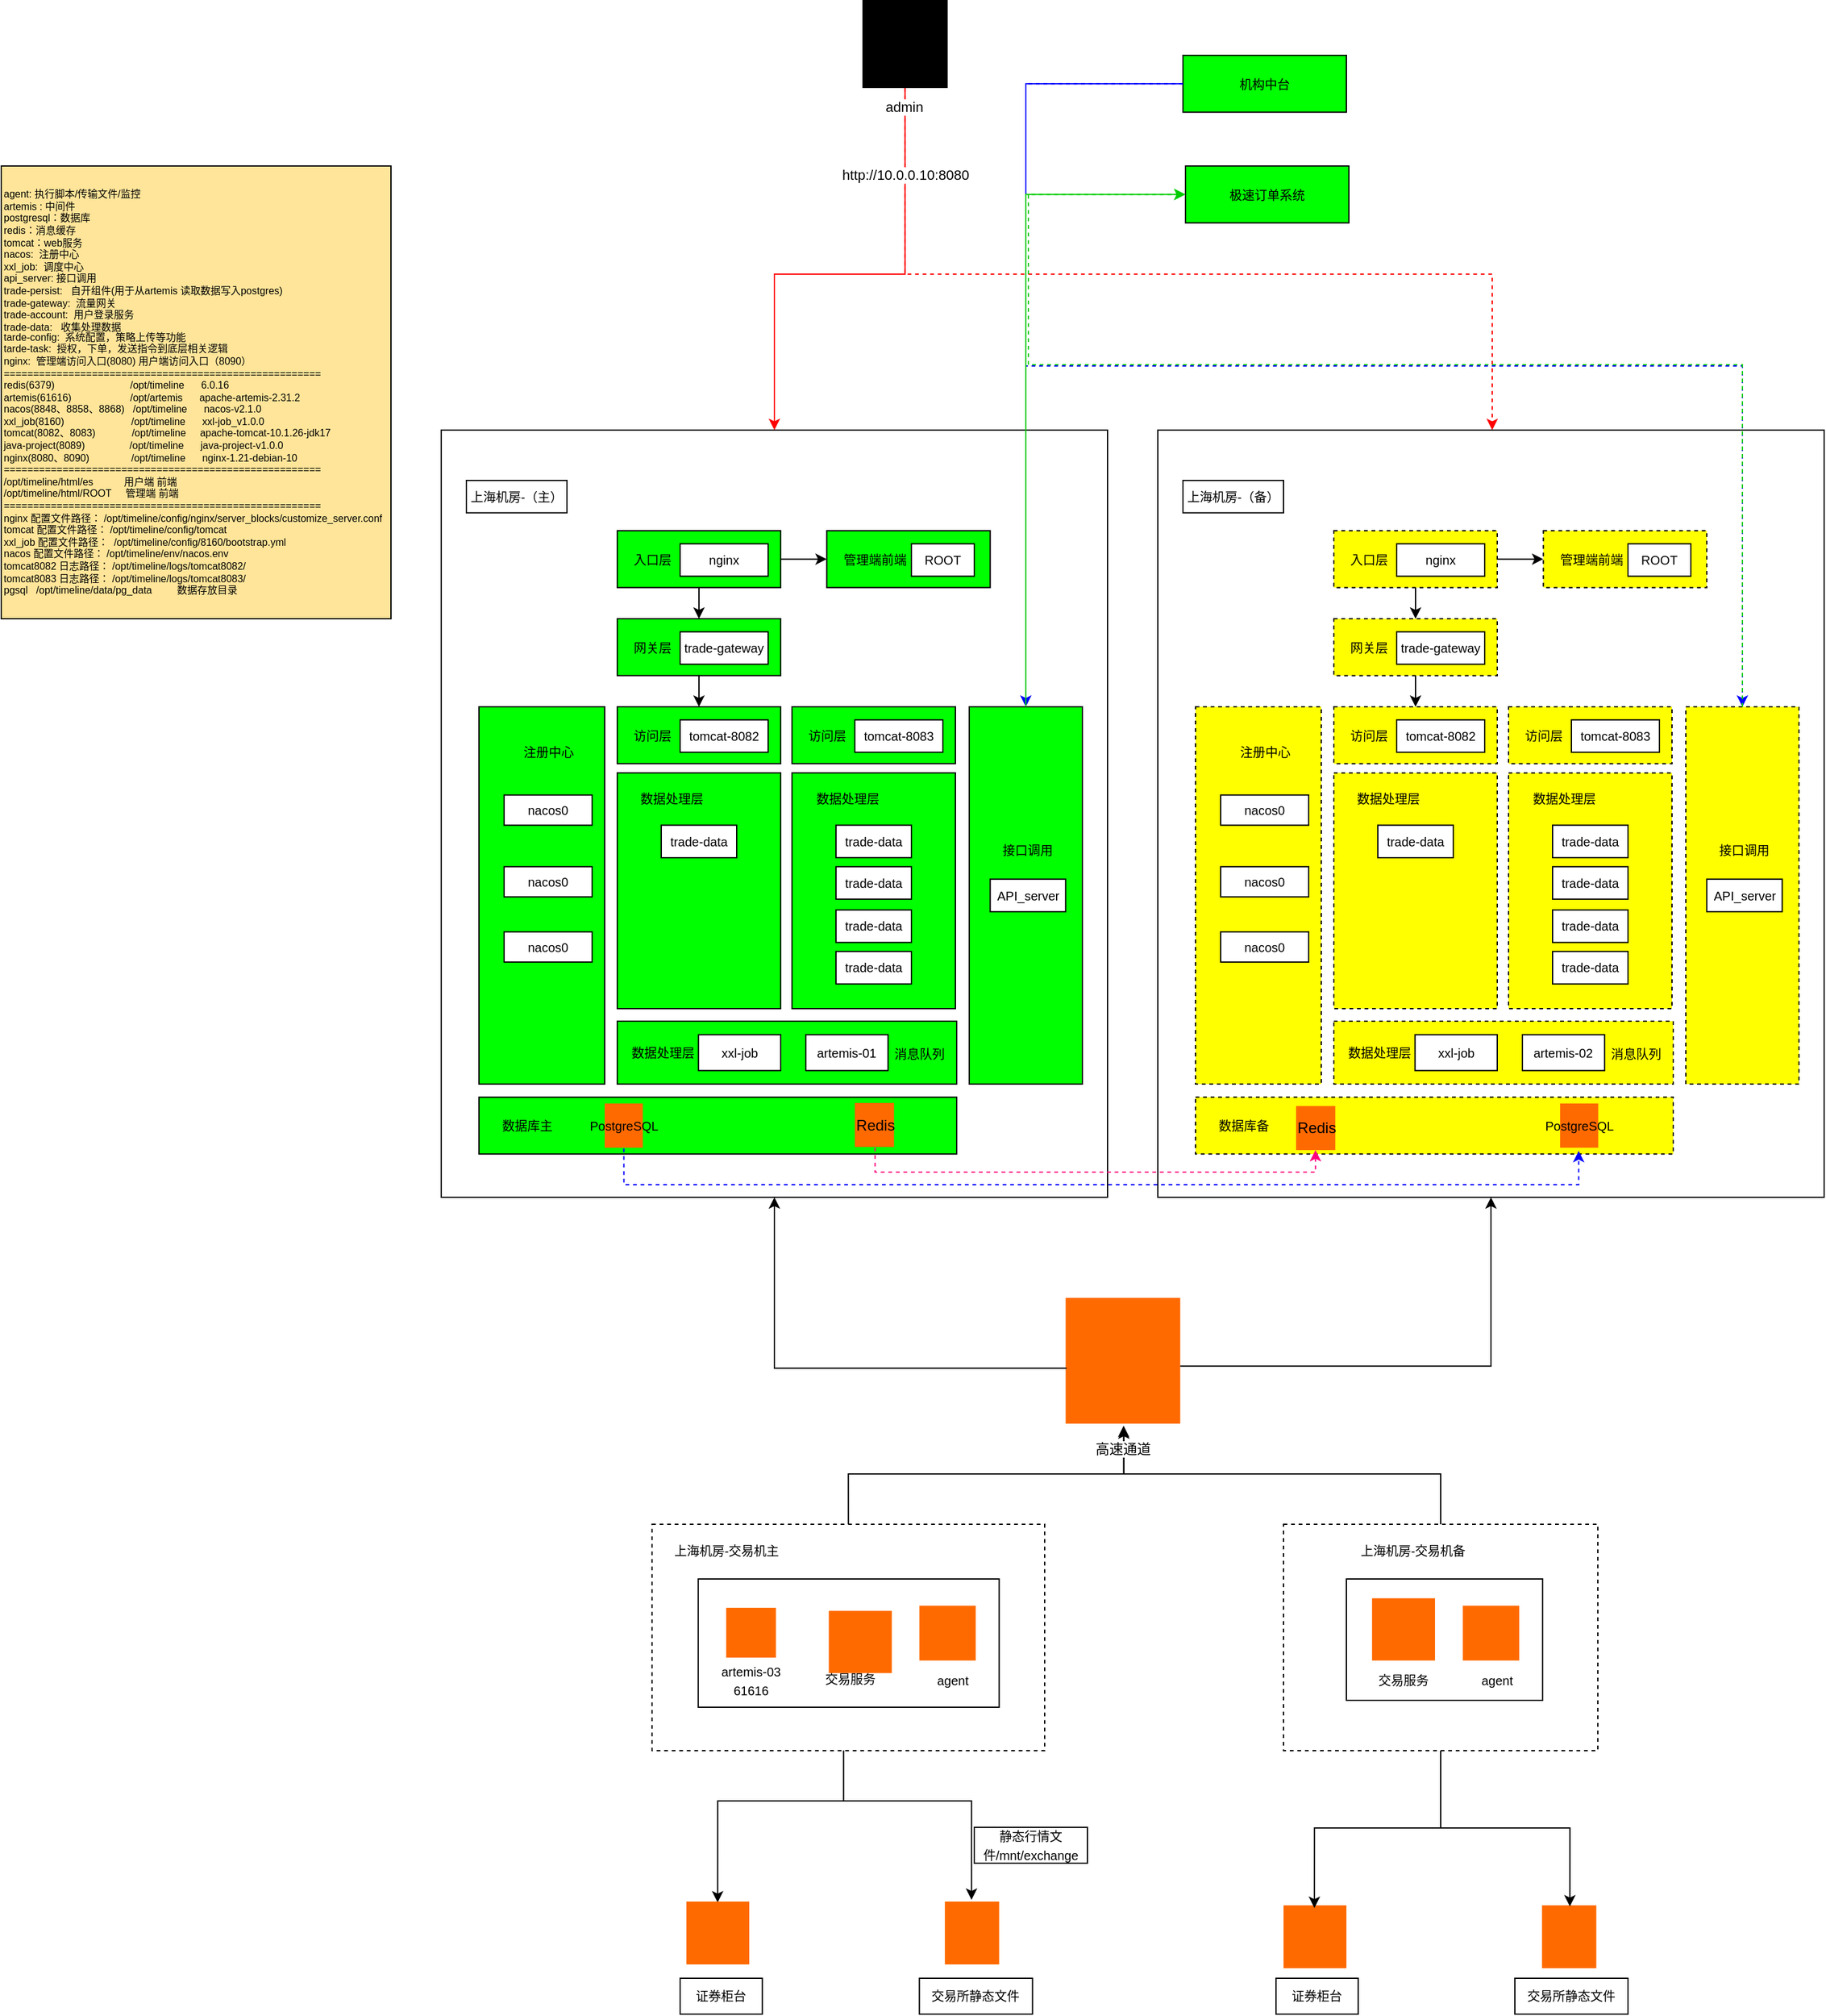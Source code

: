 <mxfile version="27.0.2">
  <diagram name="第 1 页" id="KihIIWVJSMbdUOO1M1Qx">
    <mxGraphModel dx="1048" dy="1808" grid="0" gridSize="10" guides="1" tooltips="1" connect="1" arrows="1" fold="1" page="1" pageScale="1" pageWidth="827" pageHeight="1169" math="0" shadow="0">
      <root>
        <mxCell id="0" />
        <mxCell id="1" parent="0" />
        <mxCell id="g8YqqYHhqT1fTJi5KSwG-12" value="" style="rounded=0;whiteSpace=wrap;html=1;" parent="1" vertex="1">
          <mxGeometry x="459" y="-319" width="530" height="610" as="geometry" />
        </mxCell>
        <mxCell id="f1X-rvi33LOtooYSlSEJ-4" value="" style="rounded=0;whiteSpace=wrap;html=1;fillColor=#00FF00;" parent="1" vertex="1">
          <mxGeometry x="489" y="-99" width="100" height="300" as="geometry" />
        </mxCell>
        <mxCell id="f1X-rvi33LOtooYSlSEJ-8" value="&lt;font style=&quot;font-size: 10px;&quot;&gt;注册中心&lt;/font&gt;" style="rounded=0;whiteSpace=wrap;html=1;strokeColor=#00FF00;fillColor=#00FF00;" parent="1" vertex="1">
          <mxGeometry x="510.667" y="-76.39" width="66.667" height="26.161" as="geometry" />
        </mxCell>
        <mxCell id="f1X-rvi33LOtooYSlSEJ-3" value="&lt;font style=&quot;font-size: 10px;&quot;&gt;nacos0&lt;/font&gt;" style="rounded=0;whiteSpace=wrap;html=1;" parent="1" vertex="1">
          <mxGeometry x="509" y="-28.817" width="70" height="23.981" as="geometry" />
        </mxCell>
        <mxCell id="f1X-rvi33LOtooYSlSEJ-6" value="&lt;font style=&quot;font-size: 10px;&quot;&gt;nacos0&lt;/font&gt;" style="rounded=0;whiteSpace=wrap;html=1;" parent="1" vertex="1">
          <mxGeometry x="509" y="28.175" width="70" height="23.981" as="geometry" />
        </mxCell>
        <mxCell id="f1X-rvi33LOtooYSlSEJ-7" value="&lt;font style=&quot;font-size: 10px;&quot;&gt;nacos0&lt;/font&gt;" style="rounded=0;whiteSpace=wrap;html=1;" parent="1" vertex="1">
          <mxGeometry x="509" y="79.987" width="70" height="23.981" as="geometry" />
        </mxCell>
        <mxCell id="f1X-rvi33LOtooYSlSEJ-17" value="" style="group" parent="1" vertex="1" connectable="0">
          <mxGeometry x="599" y="-99" width="130" height="45.217" as="geometry" />
        </mxCell>
        <mxCell id="f1X-rvi33LOtooYSlSEJ-15" value="&lt;font style=&quot;font-size: 10px;&quot;&gt;&amp;nbsp; &amp;nbsp; 访问层&lt;/font&gt;" style="rounded=0;whiteSpace=wrap;html=1;align=left;fillColor=#00FF00;" parent="f1X-rvi33LOtooYSlSEJ-17" vertex="1">
          <mxGeometry width="130" height="45.217" as="geometry" />
        </mxCell>
        <mxCell id="f1X-rvi33LOtooYSlSEJ-16" value="&lt;font style=&quot;font-size: 10px;&quot;&gt;tomcat-8082&lt;/font&gt;" style="rounded=0;whiteSpace=wrap;html=1;" parent="f1X-rvi33LOtooYSlSEJ-17" vertex="1">
          <mxGeometry x="50" y="10.4" width="70" height="25.77" as="geometry" />
        </mxCell>
        <mxCell id="f1X-rvi33LOtooYSlSEJ-18" value="" style="group" parent="1" vertex="1" connectable="0">
          <mxGeometry x="738" y="-99" width="130" height="45.217" as="geometry" />
        </mxCell>
        <mxCell id="f1X-rvi33LOtooYSlSEJ-19" value="&lt;font style=&quot;font-size: 10px;&quot;&gt;&amp;nbsp; &amp;nbsp; 访问层&lt;/font&gt;" style="rounded=0;whiteSpace=wrap;html=1;align=left;fillColor=#00FF00;" parent="f1X-rvi33LOtooYSlSEJ-18" vertex="1">
          <mxGeometry width="130" height="45.217" as="geometry" />
        </mxCell>
        <mxCell id="f1X-rvi33LOtooYSlSEJ-20" value="&lt;font style=&quot;font-size: 10px;&quot;&gt;tomcat-8083&lt;/font&gt;" style="rounded=0;whiteSpace=wrap;html=1;" parent="f1X-rvi33LOtooYSlSEJ-18" vertex="1">
          <mxGeometry x="50" y="10.4" width="70" height="25.77" as="geometry" />
        </mxCell>
        <mxCell id="f1X-rvi33LOtooYSlSEJ-21" value="" style="rounded=0;whiteSpace=wrap;html=1;fillColor=#00FF00;" parent="1" vertex="1">
          <mxGeometry x="599" y="-46.43" width="130" height="187.43" as="geometry" />
        </mxCell>
        <mxCell id="f1X-rvi33LOtooYSlSEJ-23" value="&lt;font style=&quot;font-size: 10px;&quot;&gt;数据处理层&lt;/font&gt;" style="rounded=0;whiteSpace=wrap;html=1;strokeColor=#00FF00;fillColor=#00FF00;" parent="1" vertex="1">
          <mxGeometry x="608.997" y="-39.003" width="66.667" height="26.161" as="geometry" />
        </mxCell>
        <mxCell id="f1X-rvi33LOtooYSlSEJ-27" value="&lt;font style=&quot;font-size: 10px;&quot;&gt;trade-data&lt;/font&gt;" style="rounded=0;whiteSpace=wrap;html=1;" parent="1" vertex="1">
          <mxGeometry x="634" y="-4.84" width="60" height="25.84" as="geometry" />
        </mxCell>
        <mxCell id="f1X-rvi33LOtooYSlSEJ-29" value="" style="rounded=0;whiteSpace=wrap;html=1;fillColor=#00FF00;fontStyle=1" parent="1" vertex="1">
          <mxGeometry x="738" y="-46.43" width="130" height="187.43" as="geometry" />
        </mxCell>
        <mxCell id="f1X-rvi33LOtooYSlSEJ-30" value="&lt;font style=&quot;font-size: 10px;&quot;&gt;trade-data&lt;/font&gt;" style="rounded=0;whiteSpace=wrap;html=1;" parent="1" vertex="1">
          <mxGeometry x="773" y="-4.842" width="60" height="25.774" as="geometry" />
        </mxCell>
        <mxCell id="f1X-rvi33LOtooYSlSEJ-32" value="&lt;font style=&quot;font-size: 10px;&quot;&gt;数据处理层&lt;/font&gt;" style="rounded=0;whiteSpace=wrap;html=1;strokeColor=#00FF00;fillColor=#00FF00;" parent="1" vertex="1">
          <mxGeometry x="748.997" y="-39.003" width="66.667" height="26.161" as="geometry" />
        </mxCell>
        <mxCell id="f1X-rvi33LOtooYSlSEJ-33" value="&lt;font style=&quot;font-size: 10px;&quot;&gt;trade-data&lt;/font&gt;" style="rounded=0;whiteSpace=wrap;html=1;" parent="1" vertex="1">
          <mxGeometry x="773" y="28.178" width="60" height="25.774" as="geometry" />
        </mxCell>
        <mxCell id="f1X-rvi33LOtooYSlSEJ-39" value="&lt;font style=&quot;font-size: 10px;&quot;&gt;trade-data&lt;/font&gt;" style="rounded=0;whiteSpace=wrap;html=1;" parent="1" vertex="1">
          <mxGeometry x="773" y="62.578" width="60" height="25.774" as="geometry" />
        </mxCell>
        <mxCell id="f1X-rvi33LOtooYSlSEJ-40" value="&lt;font style=&quot;font-size: 10px;&quot;&gt;trade-data&lt;/font&gt;" style="rounded=0;whiteSpace=wrap;html=1;" parent="1" vertex="1">
          <mxGeometry x="773" y="95.598" width="60" height="25.774" as="geometry" />
        </mxCell>
        <mxCell id="f1X-rvi33LOtooYSlSEJ-25" value="&lt;font style=&quot;font-size: 10px;&quot;&gt;&amp;nbsp; &amp;nbsp; 访问层&lt;/font&gt;" style="rounded=0;whiteSpace=wrap;html=1;align=left;fillColor=#00FF00;" parent="1" vertex="1">
          <mxGeometry x="599" y="151" width="270" height="50" as="geometry" />
        </mxCell>
        <mxCell id="f1X-rvi33LOtooYSlSEJ-41" value="&lt;font&gt;数据处理层&lt;/font&gt;" style="rounded=0;whiteSpace=wrap;html=1;strokeColor=#00FF00;fillColor=#00FF00;fontSize=10;" parent="1" vertex="1">
          <mxGeometry x="606.96" y="162.92" width="56.66" height="26.16" as="geometry" />
        </mxCell>
        <mxCell id="f1X-rvi33LOtooYSlSEJ-42" value="消息队列" style="rounded=0;whiteSpace=wrap;html=1;strokeColor=#00FF00;fillColor=#00FF00;fontSize=10;" parent="1" vertex="1">
          <mxGeometry x="811.34" y="164.09" width="56.66" height="26.16" as="geometry" />
        </mxCell>
        <mxCell id="f1X-rvi33LOtooYSlSEJ-26" value="&lt;font style=&quot;font-size: 10px;&quot;&gt;artemis-01&lt;/font&gt;" style="rounded=0;whiteSpace=wrap;html=1;" parent="1" vertex="1">
          <mxGeometry x="749" y="161.75" width="65.38" height="28.5" as="geometry" />
        </mxCell>
        <mxCell id="f1X-rvi33LOtooYSlSEJ-43" value="&lt;font style=&quot;font-size: 10px;&quot;&gt;xxl-job&lt;/font&gt;" style="rounded=0;whiteSpace=wrap;html=1;" parent="1" vertex="1">
          <mxGeometry x="663.62" y="161.75" width="65.38" height="28.5" as="geometry" />
        </mxCell>
        <mxCell id="f1X-rvi33LOtooYSlSEJ-47" value="" style="group" parent="1" vertex="1" connectable="0">
          <mxGeometry x="489" y="201" width="380" height="69.9" as="geometry" />
        </mxCell>
        <mxCell id="f1X-rvi33LOtooYSlSEJ-48" value="" style="rounded=0;whiteSpace=wrap;html=1;align=left;fillColor=#00FF00;" parent="f1X-rvi33LOtooYSlSEJ-47" vertex="1">
          <mxGeometry y="10.4" width="380" height="45.22" as="geometry" />
        </mxCell>
        <mxCell id="f1X-rvi33LOtooYSlSEJ-54" value="&lt;font style=&quot;font-size: 10px;&quot;&gt;PostgreSQL&lt;/font&gt;" style="points=[];aspect=fixed;html=1;align=center;shadow=0;dashed=0;fillColor=#FF6A00;strokeColor=none;shape=mxgraph.alibaba_cloud.acr_cloud_container_registry;" parent="f1X-rvi33LOtooYSlSEJ-47" vertex="1">
          <mxGeometry x="100" y="15.41" width="30.32" height="35.19" as="geometry" />
        </mxCell>
        <mxCell id="f1X-rvi33LOtooYSlSEJ-56" value="Redis" style="points=[];aspect=fixed;html=1;align=center;shadow=0;dashed=0;fillColor=#FF6A00;strokeColor=none;shape=mxgraph.alibaba_cloud.adb_analyticdb_for_mysql;" parent="f1X-rvi33LOtooYSlSEJ-47" vertex="1">
          <mxGeometry x="299" y="15" width="31.17" height="35" as="geometry" />
        </mxCell>
        <mxCell id="f1X-rvi33LOtooYSlSEJ-57" value="数据库主" style="rounded=0;whiteSpace=wrap;html=1;strokeColor=#00FF00;fillColor=#00FF00;fontSize=10;" parent="f1X-rvi33LOtooYSlSEJ-47" vertex="1">
          <mxGeometry x="10" y="19.92" width="56.66" height="26.16" as="geometry" />
        </mxCell>
        <mxCell id="f1X-rvi33LOtooYSlSEJ-50" value="" style="rounded=0;whiteSpace=wrap;html=1;fillColor=#00FF00;" parent="1" vertex="1">
          <mxGeometry x="879" y="-99" width="90" height="300" as="geometry" />
        </mxCell>
        <mxCell id="f1X-rvi33LOtooYSlSEJ-51" value="&lt;font style=&quot;font-size: 10px;&quot;&gt;接口调用&lt;/font&gt;" style="rounded=0;whiteSpace=wrap;html=1;strokeColor=#00FF00;fillColor=#00FF00;" parent="1" vertex="1">
          <mxGeometry x="892.337" y="2.017" width="66.667" height="26.161" as="geometry" />
        </mxCell>
        <mxCell id="f1X-rvi33LOtooYSlSEJ-52" value="&lt;font style=&quot;font-size: 10px;&quot;&gt;API_server&lt;/font&gt;" style="rounded=0;whiteSpace=wrap;html=1;" parent="1" vertex="1">
          <mxGeometry x="895.67" y="38.08" width="60" height="25.84" as="geometry" />
        </mxCell>
        <mxCell id="g8YqqYHhqT1fTJi5KSwG-1" value="&lt;font style=&quot;font-size: 10px;&quot;&gt;&amp;nbsp; &amp;nbsp; 网关层&lt;/font&gt;" style="rounded=0;whiteSpace=wrap;html=1;align=left;fillColor=#00FF00;" parent="1" vertex="1">
          <mxGeometry x="599" y="-169" width="130" height="45.217" as="geometry" />
        </mxCell>
        <mxCell id="g8YqqYHhqT1fTJi5KSwG-2" value="&lt;font style=&quot;font-size: 10px;&quot;&gt;trade-gateway&lt;/font&gt;" style="rounded=0;whiteSpace=wrap;html=1;" parent="1" vertex="1">
          <mxGeometry x="649" y="-158.6" width="70" height="25.77" as="geometry" />
        </mxCell>
        <mxCell id="g8YqqYHhqT1fTJi5KSwG-3" value="&lt;font style=&quot;font-size: 10px;&quot;&gt;&amp;nbsp; &amp;nbsp; 入口层&lt;/font&gt;" style="rounded=0;whiteSpace=wrap;html=1;align=left;fillColor=#00FF00;" parent="1" vertex="1">
          <mxGeometry x="599" y="-239" width="130" height="45.217" as="geometry" />
        </mxCell>
        <mxCell id="g8YqqYHhqT1fTJi5KSwG-4" value="&lt;font style=&quot;font-size: 10px;&quot;&gt;nginx&lt;/font&gt;" style="rounded=0;whiteSpace=wrap;html=1;" parent="1" vertex="1">
          <mxGeometry x="649" y="-228.6" width="70" height="25.77" as="geometry" />
        </mxCell>
        <mxCell id="g8YqqYHhqT1fTJi5KSwG-5" value="&lt;font style=&quot;font-size: 10px;&quot;&gt;&amp;nbsp; &amp;nbsp; 管理端前端&lt;/font&gt;" style="rounded=0;whiteSpace=wrap;html=1;align=left;fillColor=#00FF00;" parent="1" vertex="1">
          <mxGeometry x="765.67" y="-239" width="130" height="45.217" as="geometry" />
        </mxCell>
        <mxCell id="g8YqqYHhqT1fTJi5KSwG-6" value="&lt;font style=&quot;font-size: 10px;&quot;&gt;ROOT&lt;/font&gt;" style="rounded=0;whiteSpace=wrap;html=1;" parent="1" vertex="1">
          <mxGeometry x="833" y="-228.6" width="50" height="25.77" as="geometry" />
        </mxCell>
        <mxCell id="g8YqqYHhqT1fTJi5KSwG-7" value="" style="endArrow=classic;html=1;rounded=0;exitX=0.5;exitY=1;exitDx=0;exitDy=0;entryX=0.5;entryY=0;entryDx=0;entryDy=0;" parent="1" source="g8YqqYHhqT1fTJi5KSwG-3" target="g8YqqYHhqT1fTJi5KSwG-1" edge="1">
          <mxGeometry width="50" height="50" relative="1" as="geometry">
            <mxPoint x="809" y="-159" as="sourcePoint" />
            <mxPoint x="809" y="-179" as="targetPoint" />
          </mxGeometry>
        </mxCell>
        <mxCell id="g8YqqYHhqT1fTJi5KSwG-8" value="" style="endArrow=classic;html=1;rounded=0;entryX=0.5;entryY=0;entryDx=0;entryDy=0;exitX=0.5;exitY=1;exitDx=0;exitDy=0;" parent="1" source="g8YqqYHhqT1fTJi5KSwG-1" target="f1X-rvi33LOtooYSlSEJ-15" edge="1">
          <mxGeometry width="50" height="50" relative="1" as="geometry">
            <mxPoint x="399" y="-139" as="sourcePoint" />
            <mxPoint x="449" y="-189" as="targetPoint" />
          </mxGeometry>
        </mxCell>
        <mxCell id="g8YqqYHhqT1fTJi5KSwG-9" value="" style="endArrow=classic;html=1;rounded=0;exitX=1;exitY=0.5;exitDx=0;exitDy=0;entryX=0;entryY=0.5;entryDx=0;entryDy=0;" parent="1" source="g8YqqYHhqT1fTJi5KSwG-3" target="g8YqqYHhqT1fTJi5KSwG-5" edge="1">
          <mxGeometry width="50" height="50" relative="1" as="geometry">
            <mxPoint x="519" y="-179" as="sourcePoint" />
            <mxPoint x="569" y="-229" as="targetPoint" />
          </mxGeometry>
        </mxCell>
        <mxCell id="g8YqqYHhqT1fTJi5KSwG-11" value="&lt;span style=&quot;font-size: 10px;&quot;&gt;上海机房-（主）&lt;/span&gt;" style="rounded=0;whiteSpace=wrap;html=1;" parent="1" vertex="1">
          <mxGeometry x="479" y="-279" width="80" height="25.77" as="geometry" />
        </mxCell>
        <mxCell id="g8YqqYHhqT1fTJi5KSwG-13" value="&lt;div&gt;agent: 执行脚本/传输文件/监控&lt;/div&gt;&lt;div&gt;artemis : 中间件&lt;/div&gt;&lt;div&gt;postgresql：数据库&lt;/div&gt;&lt;div&gt;redis：消息缓存&amp;nbsp;&lt;/div&gt;&lt;div&gt;tomcat：web服务&lt;/div&gt;&lt;div&gt;nacos:&amp;nbsp; 注册中心&lt;/div&gt;&lt;div&gt;xxl_job:&amp;nbsp; 调度中心&lt;/div&gt;&lt;div&gt;api_server: 接口调用&lt;/div&gt;&lt;div&gt;trade-persist:&amp;nbsp; &amp;nbsp;自开组件(用于从artemis 读取数据写入postgres)&lt;/div&gt;&lt;div&gt;trade-gateway:&amp;nbsp; 流量网关&lt;/div&gt;&lt;div&gt;trade-account:&amp;nbsp; 用户登录服务&lt;/div&gt;&lt;div&gt;trade-data:&amp;nbsp; &amp;nbsp;收集处理数据&lt;/div&gt;&lt;div style=&quot;line-height: 100%;&quot;&gt;tarde-config:&amp;nbsp; 系统配置，策略上传等功能&lt;/div&gt;&lt;div&gt;tarde-task:&amp;nbsp; 授权，下单，发送指令到底层相关逻辑&lt;/div&gt;&lt;div&gt;nginx:&amp;nbsp; 管理端访问入口(8080) 用户端访问入口（8090）&lt;/div&gt;&lt;div&gt;======================================================&lt;/div&gt;&lt;div&gt;redis(6379)&amp;nbsp; &amp;nbsp; &amp;nbsp; &amp;nbsp; &amp;nbsp; &amp;nbsp; &amp;nbsp; &amp;nbsp; &amp;nbsp; &amp;nbsp; &amp;nbsp; &amp;nbsp; &amp;nbsp; &amp;nbsp;/opt/timeline&amp;nbsp; &amp;nbsp; &amp;nbsp; 6.0.16&lt;/div&gt;&lt;div&gt;artemis(61616)&amp;nbsp; &amp;nbsp; &amp;nbsp; &amp;nbsp; &amp;nbsp; &amp;nbsp; &amp;nbsp; &amp;nbsp; &amp;nbsp; &amp;nbsp; &amp;nbsp;/opt/artemis&amp;nbsp; &amp;nbsp; &amp;nbsp; apache-artemis-2.31.2&lt;/div&gt;&lt;div&gt;nacos(8848、8858、8868)&amp;nbsp; &amp;nbsp;/opt/timeline&amp;nbsp; &amp;nbsp; &amp;nbsp; nacos-v2.1.0&lt;/div&gt;&lt;div&gt;xxl_job(8160)&amp;nbsp; &amp;nbsp; &amp;nbsp; &amp;nbsp; &amp;nbsp; &amp;nbsp; &amp;nbsp; &amp;nbsp; &amp;nbsp; &amp;nbsp; &amp;nbsp; &amp;nbsp; /opt/timeline&amp;nbsp; &amp;nbsp; &amp;nbsp; xxl-job_v1.0.0&lt;/div&gt;&lt;div&gt;tomcat(8082、8083)&amp;nbsp; &amp;nbsp; &amp;nbsp; &amp;nbsp; &amp;nbsp; &amp;nbsp; &amp;nbsp;/opt/timeline&amp;nbsp; &amp;nbsp; &amp;nbsp;apache-tomcat-10.1.26-jdk17&lt;/div&gt;&lt;div&gt;java-project(8089)&amp;nbsp; &amp;nbsp; &amp;nbsp; &amp;nbsp; &amp;nbsp; &amp;nbsp; &amp;nbsp; &amp;nbsp; /opt/timeline&amp;nbsp; &amp;nbsp; &amp;nbsp; java-project-v1.0.0&lt;/div&gt;&lt;div&gt;nginx(8080、8090)&amp;nbsp; &amp;nbsp; &amp;nbsp; &amp;nbsp; &amp;nbsp; &amp;nbsp; &amp;nbsp; &amp;nbsp;/opt/timeline&amp;nbsp; &amp;nbsp; &amp;nbsp; nginx-1.21-debian-10&amp;nbsp;&lt;/div&gt;&lt;div&gt;======================================================&lt;/div&gt;&lt;div&gt;/opt/timeline/html/es&amp;nbsp; &amp;nbsp; &amp;nbsp; &amp;nbsp; &amp;nbsp; &amp;nbsp;用户端 前端&lt;/div&gt;&lt;div&gt;/opt/timeline/html/ROOT&amp;nbsp; &amp;nbsp; &amp;nbsp;管理端 前端&lt;/div&gt;&lt;div&gt;======================================================&lt;/div&gt;&lt;div&gt;nginx 配置文件路径： /opt/timeline/config/nginx/server_blocks/customize_server.conf&lt;/div&gt;&lt;div&gt;tomcat 配置文件路径： /opt/timeline/config/tomcat&lt;/div&gt;&lt;div&gt;xxl_job 配置文件路径：&amp;nbsp; /opt/timeline/config/8160/bootstrap.yml&lt;/div&gt;&lt;div&gt;nacos 配置文件路径： /opt/timeline/env/nacos.env&amp;nbsp;&lt;/div&gt;&lt;div&gt;tomcat8082 日志路径： /opt/timeline/logs/tomcat8082/&lt;/div&gt;&lt;div&gt;tomcat8083 日志路径： /opt/timeline/logs/tomcat8083/&lt;/div&gt;&lt;div&gt;pgsql&amp;nbsp; &amp;nbsp;/opt/timeline/data/pg_data&amp;nbsp; &amp;nbsp; &amp;nbsp; &amp;nbsp; &amp;nbsp;数据存放目录&lt;/div&gt;" style="rounded=0;whiteSpace=wrap;html=1;align=left;fontSize=8;fillColor=#FFE599;" parent="1" vertex="1">
          <mxGeometry x="109" y="-529" width="310" height="360" as="geometry" />
        </mxCell>
        <mxCell id="g8YqqYHhqT1fTJi5KSwG-14" value="" style="rounded=0;whiteSpace=wrap;html=1;" parent="1" vertex="1">
          <mxGeometry x="1029" y="-319" width="530" height="610" as="geometry" />
        </mxCell>
        <mxCell id="g8YqqYHhqT1fTJi5KSwG-15" value="" style="rounded=0;whiteSpace=wrap;html=1;fillColor=#FFFF00;dashed=1;" parent="1" vertex="1">
          <mxGeometry x="1059" y="-99" width="100" height="300" as="geometry" />
        </mxCell>
        <mxCell id="g8YqqYHhqT1fTJi5KSwG-16" value="&lt;font style=&quot;font-size: 10px;&quot;&gt;注册中心&lt;/font&gt;" style="rounded=0;whiteSpace=wrap;html=1;strokeColor=#FFFF00;fillColor=#FFFF00;" parent="1" vertex="1">
          <mxGeometry x="1080.667" y="-76.39" width="66.667" height="26.161" as="geometry" />
        </mxCell>
        <mxCell id="g8YqqYHhqT1fTJi5KSwG-17" value="&lt;font style=&quot;font-size: 10px;&quot;&gt;nacos0&lt;/font&gt;" style="rounded=0;whiteSpace=wrap;html=1;" parent="1" vertex="1">
          <mxGeometry x="1079" y="-28.817" width="70" height="23.981" as="geometry" />
        </mxCell>
        <mxCell id="g8YqqYHhqT1fTJi5KSwG-18" value="&lt;font style=&quot;font-size: 10px;&quot;&gt;nacos0&lt;/font&gt;" style="rounded=0;whiteSpace=wrap;html=1;" parent="1" vertex="1">
          <mxGeometry x="1079" y="28.175" width="70" height="23.981" as="geometry" />
        </mxCell>
        <mxCell id="g8YqqYHhqT1fTJi5KSwG-19" value="&lt;font style=&quot;font-size: 10px;&quot;&gt;nacos0&lt;/font&gt;" style="rounded=0;whiteSpace=wrap;html=1;" parent="1" vertex="1">
          <mxGeometry x="1079" y="79.987" width="70" height="23.981" as="geometry" />
        </mxCell>
        <mxCell id="g8YqqYHhqT1fTJi5KSwG-20" value="" style="group;fillColor=#FFFF00;" parent="1" vertex="1" connectable="0">
          <mxGeometry x="1169" y="-99" width="130" height="45.217" as="geometry" />
        </mxCell>
        <mxCell id="g8YqqYHhqT1fTJi5KSwG-21" value="&lt;font style=&quot;font-size: 10px;&quot;&gt;&amp;nbsp; &amp;nbsp; 访问层&lt;/font&gt;" style="rounded=0;whiteSpace=wrap;html=1;align=left;fillColor=#FFFF00;dashed=1;" parent="g8YqqYHhqT1fTJi5KSwG-20" vertex="1">
          <mxGeometry width="130" height="45.217" as="geometry" />
        </mxCell>
        <mxCell id="g8YqqYHhqT1fTJi5KSwG-22" value="&lt;font style=&quot;font-size: 10px;&quot;&gt;tomcat-8082&lt;/font&gt;" style="rounded=0;whiteSpace=wrap;html=1;" parent="g8YqqYHhqT1fTJi5KSwG-20" vertex="1">
          <mxGeometry x="50" y="10.4" width="70" height="25.77" as="geometry" />
        </mxCell>
        <mxCell id="g8YqqYHhqT1fTJi5KSwG-26" value="" style="rounded=0;whiteSpace=wrap;html=1;fillColor=#FFFF00;dashed=1;" parent="1" vertex="1">
          <mxGeometry x="1169" y="-46.43" width="130" height="187.43" as="geometry" />
        </mxCell>
        <mxCell id="g8YqqYHhqT1fTJi5KSwG-27" value="&lt;font style=&quot;font-size: 10px;&quot;&gt;数据处理层&lt;/font&gt;" style="rounded=0;whiteSpace=wrap;html=1;strokeColor=#FFFF00;fillColor=#FFFF00;" parent="1" vertex="1">
          <mxGeometry x="1178.997" y="-39.003" width="66.667" height="26.161" as="geometry" />
        </mxCell>
        <mxCell id="g8YqqYHhqT1fTJi5KSwG-28" value="&lt;font style=&quot;font-size: 10px;&quot;&gt;trade-data&lt;/font&gt;" style="rounded=0;whiteSpace=wrap;html=1;" parent="1" vertex="1">
          <mxGeometry x="1204" y="-4.84" width="60" height="25.84" as="geometry" />
        </mxCell>
        <mxCell id="g8YqqYHhqT1fTJi5KSwG-29" value="" style="rounded=0;whiteSpace=wrap;html=1;fillColor=#FFFF00;fontStyle=1;dashed=1;" parent="1" vertex="1">
          <mxGeometry x="1308" y="-46.43" width="130" height="187.43" as="geometry" />
        </mxCell>
        <mxCell id="g8YqqYHhqT1fTJi5KSwG-30" value="&lt;font style=&quot;font-size: 10px;&quot;&gt;trade-data&lt;/font&gt;" style="rounded=0;whiteSpace=wrap;html=1;" parent="1" vertex="1">
          <mxGeometry x="1343" y="-4.842" width="60" height="25.774" as="geometry" />
        </mxCell>
        <mxCell id="g8YqqYHhqT1fTJi5KSwG-31" value="&lt;font style=&quot;font-size: 10px;&quot;&gt;数据处理层&lt;/font&gt;" style="rounded=0;whiteSpace=wrap;html=1;strokeColor=#FFFF00;fillColor=#FFFF00;" parent="1" vertex="1">
          <mxGeometry x="1318.997" y="-39.003" width="66.667" height="26.161" as="geometry" />
        </mxCell>
        <mxCell id="g8YqqYHhqT1fTJi5KSwG-32" value="&lt;font style=&quot;font-size: 10px;&quot;&gt;trade-data&lt;/font&gt;" style="rounded=0;whiteSpace=wrap;html=1;" parent="1" vertex="1">
          <mxGeometry x="1343" y="28.178" width="60" height="25.774" as="geometry" />
        </mxCell>
        <mxCell id="g8YqqYHhqT1fTJi5KSwG-33" value="&lt;font style=&quot;font-size: 10px;&quot;&gt;trade-data&lt;/font&gt;" style="rounded=0;whiteSpace=wrap;html=1;" parent="1" vertex="1">
          <mxGeometry x="1343" y="62.578" width="60" height="25.774" as="geometry" />
        </mxCell>
        <mxCell id="g8YqqYHhqT1fTJi5KSwG-34" value="&lt;font style=&quot;font-size: 10px;&quot;&gt;trade-data&lt;/font&gt;" style="rounded=0;whiteSpace=wrap;html=1;" parent="1" vertex="1">
          <mxGeometry x="1343" y="95.598" width="60" height="25.774" as="geometry" />
        </mxCell>
        <mxCell id="g8YqqYHhqT1fTJi5KSwG-35" value="&lt;font style=&quot;font-size: 10px;&quot;&gt;&amp;nbsp; &amp;nbsp; 访问层&lt;/font&gt;" style="rounded=0;whiteSpace=wrap;html=1;align=left;fillColor=#FFFF00;dashed=1;" parent="1" vertex="1">
          <mxGeometry x="1169" y="151" width="270" height="50" as="geometry" />
        </mxCell>
        <mxCell id="g8YqqYHhqT1fTJi5KSwG-36" value="&lt;font&gt;数据处理层&lt;/font&gt;" style="rounded=0;whiteSpace=wrap;html=1;strokeColor=#FFFF00;fillColor=#FFFF00;fontSize=10;" parent="1" vertex="1">
          <mxGeometry x="1176.96" y="162.92" width="56.66" height="26.16" as="geometry" />
        </mxCell>
        <mxCell id="g8YqqYHhqT1fTJi5KSwG-37" value="消息队列" style="rounded=0;whiteSpace=wrap;html=1;strokeColor=#FFFF00;fillColor=#FFFF00;fontSize=10;" parent="1" vertex="1">
          <mxGeometry x="1381.34" y="164.09" width="56.66" height="26.16" as="geometry" />
        </mxCell>
        <mxCell id="g8YqqYHhqT1fTJi5KSwG-38" value="&lt;font style=&quot;font-size: 10px;&quot;&gt;artemis-02&lt;/font&gt;" style="rounded=0;whiteSpace=wrap;html=1;" parent="1" vertex="1">
          <mxGeometry x="1319" y="161.75" width="65.38" height="28.5" as="geometry" />
        </mxCell>
        <mxCell id="g8YqqYHhqT1fTJi5KSwG-39" value="&lt;font style=&quot;font-size: 10px;&quot;&gt;xxl-job&lt;/font&gt;" style="rounded=0;whiteSpace=wrap;html=1;" parent="1" vertex="1">
          <mxGeometry x="1233.62" y="161.75" width="65.38" height="28.5" as="geometry" />
        </mxCell>
        <mxCell id="g8YqqYHhqT1fTJi5KSwG-45" value="" style="rounded=0;whiteSpace=wrap;html=1;fillColor=#FFFF00;dashed=1;" parent="1" vertex="1">
          <mxGeometry x="1449" y="-99" width="90" height="300" as="geometry" />
        </mxCell>
        <mxCell id="g8YqqYHhqT1fTJi5KSwG-46" value="&lt;font style=&quot;font-size: 10px;&quot;&gt;接口调用&lt;/font&gt;" style="rounded=0;whiteSpace=wrap;html=1;strokeColor=#FFFF00;fillColor=#FFFF00;" parent="1" vertex="1">
          <mxGeometry x="1462.337" y="2.017" width="66.667" height="26.161" as="geometry" />
        </mxCell>
        <mxCell id="g8YqqYHhqT1fTJi5KSwG-47" value="&lt;font style=&quot;font-size: 10px;&quot;&gt;API_server&lt;/font&gt;" style="rounded=0;whiteSpace=wrap;html=1;" parent="1" vertex="1">
          <mxGeometry x="1465.67" y="38.08" width="60" height="25.84" as="geometry" />
        </mxCell>
        <mxCell id="g8YqqYHhqT1fTJi5KSwG-48" value="&lt;font style=&quot;font-size: 10px;&quot;&gt;&amp;nbsp; &amp;nbsp; 网关层&lt;/font&gt;" style="rounded=0;whiteSpace=wrap;html=1;align=left;fillColor=#FFFF00;dashed=1;" parent="1" vertex="1">
          <mxGeometry x="1169" y="-169" width="130" height="45.217" as="geometry" />
        </mxCell>
        <mxCell id="g8YqqYHhqT1fTJi5KSwG-49" value="&lt;font style=&quot;font-size: 10px;&quot;&gt;trade-gateway&lt;/font&gt;" style="rounded=0;whiteSpace=wrap;html=1;" parent="1" vertex="1">
          <mxGeometry x="1219" y="-158.6" width="70" height="25.77" as="geometry" />
        </mxCell>
        <mxCell id="g8YqqYHhqT1fTJi5KSwG-50" value="&lt;font style=&quot;font-size: 10px;&quot;&gt;&amp;nbsp; &amp;nbsp; 入口层&lt;/font&gt;" style="rounded=0;whiteSpace=wrap;html=1;align=left;fillColor=#FFFF00;dashed=1;" parent="1" vertex="1">
          <mxGeometry x="1169" y="-239" width="130" height="45.217" as="geometry" />
        </mxCell>
        <mxCell id="g8YqqYHhqT1fTJi5KSwG-51" value="&lt;font style=&quot;font-size: 10px;&quot;&gt;nginx&lt;/font&gt;" style="rounded=0;whiteSpace=wrap;html=1;" parent="1" vertex="1">
          <mxGeometry x="1219" y="-228.6" width="70" height="25.77" as="geometry" />
        </mxCell>
        <mxCell id="g8YqqYHhqT1fTJi5KSwG-52" value="&lt;font style=&quot;font-size: 10px;&quot;&gt;&amp;nbsp; &amp;nbsp; 管理端前端&lt;/font&gt;" style="rounded=0;whiteSpace=wrap;html=1;align=left;fillColor=#FFFF00;dashed=1;" parent="1" vertex="1">
          <mxGeometry x="1335.67" y="-239" width="130" height="45.217" as="geometry" />
        </mxCell>
        <mxCell id="g8YqqYHhqT1fTJi5KSwG-53" value="&lt;font style=&quot;font-size: 10px;&quot;&gt;ROOT&lt;/font&gt;" style="rounded=0;whiteSpace=wrap;html=1;" parent="1" vertex="1">
          <mxGeometry x="1403" y="-228.6" width="50" height="25.77" as="geometry" />
        </mxCell>
        <mxCell id="g8YqqYHhqT1fTJi5KSwG-54" value="" style="endArrow=classic;html=1;rounded=0;exitX=0.5;exitY=1;exitDx=0;exitDy=0;entryX=0.5;entryY=0;entryDx=0;entryDy=0;" parent="1" source="g8YqqYHhqT1fTJi5KSwG-50" target="g8YqqYHhqT1fTJi5KSwG-48" edge="1">
          <mxGeometry width="50" height="50" relative="1" as="geometry">
            <mxPoint x="1379" y="-159" as="sourcePoint" />
            <mxPoint x="1379" y="-179" as="targetPoint" />
          </mxGeometry>
        </mxCell>
        <mxCell id="g8YqqYHhqT1fTJi5KSwG-55" value="" style="endArrow=classic;html=1;rounded=0;entryX=0.5;entryY=0;entryDx=0;entryDy=0;exitX=0.5;exitY=1;exitDx=0;exitDy=0;" parent="1" source="g8YqqYHhqT1fTJi5KSwG-48" target="g8YqqYHhqT1fTJi5KSwG-21" edge="1">
          <mxGeometry width="50" height="50" relative="1" as="geometry">
            <mxPoint x="969" y="-139" as="sourcePoint" />
            <mxPoint x="1019" y="-189" as="targetPoint" />
          </mxGeometry>
        </mxCell>
        <mxCell id="g8YqqYHhqT1fTJi5KSwG-56" value="" style="endArrow=classic;html=1;rounded=0;exitX=1;exitY=0.5;exitDx=0;exitDy=0;entryX=0;entryY=0.5;entryDx=0;entryDy=0;" parent="1" source="g8YqqYHhqT1fTJi5KSwG-50" target="g8YqqYHhqT1fTJi5KSwG-52" edge="1">
          <mxGeometry width="50" height="50" relative="1" as="geometry">
            <mxPoint x="1089" y="-179" as="sourcePoint" />
            <mxPoint x="1139" y="-229" as="targetPoint" />
          </mxGeometry>
        </mxCell>
        <mxCell id="g8YqqYHhqT1fTJi5KSwG-57" value="&lt;span style=&quot;font-size: 10px;&quot;&gt;上海机房-（备）&lt;/span&gt;" style="rounded=0;whiteSpace=wrap;html=1;" parent="1" vertex="1">
          <mxGeometry x="1049" y="-279" width="80" height="25.77" as="geometry" />
        </mxCell>
        <mxCell id="g8YqqYHhqT1fTJi5KSwG-23" value="" style="group;fillColor=#FFFF00;dashed=1;" parent="1" vertex="1" connectable="0">
          <mxGeometry x="1308" y="-99" width="130" height="45.217" as="geometry" />
        </mxCell>
        <mxCell id="g8YqqYHhqT1fTJi5KSwG-24" value="&lt;font style=&quot;font-size: 10px;&quot;&gt;&amp;nbsp; &amp;nbsp; 访问层&lt;/font&gt;" style="rounded=0;whiteSpace=wrap;html=1;align=left;fillColor=#FFFF00;dashed=1;" parent="g8YqqYHhqT1fTJi5KSwG-23" vertex="1">
          <mxGeometry width="130" height="45.217" as="geometry" />
        </mxCell>
        <mxCell id="g8YqqYHhqT1fTJi5KSwG-25" value="&lt;font style=&quot;font-size: 10px;&quot;&gt;tomcat-8083&lt;/font&gt;" style="rounded=0;whiteSpace=wrap;html=1;" parent="g8YqqYHhqT1fTJi5KSwG-23" vertex="1">
          <mxGeometry x="50" y="10.4" width="70" height="25.77" as="geometry" />
        </mxCell>
        <mxCell id="g8YqqYHhqT1fTJi5KSwG-64" value="" style="group;dashed=1;" parent="1" vertex="1" connectable="0">
          <mxGeometry x="1059" y="201" width="380" height="69.9" as="geometry" />
        </mxCell>
        <mxCell id="g8YqqYHhqT1fTJi5KSwG-65" value="" style="rounded=0;whiteSpace=wrap;html=1;align=left;fillColor=#FFFF00;dashed=1;" parent="g8YqqYHhqT1fTJi5KSwG-64" vertex="1">
          <mxGeometry y="10.4" width="380" height="45.22" as="geometry" />
        </mxCell>
        <mxCell id="g8YqqYHhqT1fTJi5KSwG-66" value="&lt;font style=&quot;font-size: 10px;&quot;&gt;PostgreSQL&lt;/font&gt;" style="points=[];aspect=fixed;html=1;align=center;shadow=0;dashed=0;fillColor=#FF6A00;strokeColor=none;shape=mxgraph.alibaba_cloud.acr_cloud_container_registry;" parent="g8YqqYHhqT1fTJi5KSwG-64" vertex="1">
          <mxGeometry x="290.0" y="15.41" width="30.32" height="35.19" as="geometry" />
        </mxCell>
        <mxCell id="g8YqqYHhqT1fTJi5KSwG-67" value="Redis" style="points=[];aspect=fixed;html=1;align=center;shadow=0;dashed=0;fillColor=#FF6A00;strokeColor=none;shape=mxgraph.alibaba_cloud.adb_analyticdb_for_mysql;" parent="g8YqqYHhqT1fTJi5KSwG-64" vertex="1">
          <mxGeometry x="80" y="17.45" width="31.17" height="35" as="geometry" />
        </mxCell>
        <mxCell id="g8YqqYHhqT1fTJi5KSwG-68" value="数据库备" style="rounded=0;whiteSpace=wrap;html=1;strokeColor=#FFFF00;fillColor=#FFFF00;fontSize=10;" parent="g8YqqYHhqT1fTJi5KSwG-64" vertex="1">
          <mxGeometry x="10" y="19.92" width="56.66" height="26.16" as="geometry" />
        </mxCell>
        <mxCell id="gOorpfGjvrE-QdQqzpZJ-4" value="" style="endArrow=classic;html=1;rounded=0;edgeStyle=orthogonalEdgeStyle;dashed=1;strokeColor=#FF0080;exitX=0.517;exitY=1.016;exitDx=0;exitDy=0;exitPerimeter=0;" parent="g8YqqYHhqT1fTJi5KSwG-64" source="f1X-rvi33LOtooYSlSEJ-56" edge="1">
          <mxGeometry relative="1" as="geometry">
            <mxPoint x="-129.984" y="32.56" as="sourcePoint" />
            <mxPoint x="95.4" y="52.449" as="targetPoint" />
            <Array as="points">
              <mxPoint x="-255" y="70" />
              <mxPoint x="95" y="70" />
            </Array>
          </mxGeometry>
        </mxCell>
        <mxCell id="g8YqqYHhqT1fTJi5KSwG-69" value="" style="points=[];aspect=fixed;html=1;align=center;shadow=0;dashed=0;fillColor=#FF6A00;strokeColor=none;shape=mxgraph.alibaba_cloud.baas_blockchain_as_a_service;" parent="1" vertex="1">
          <mxGeometry x="955.67" y="371" width="91.14" height="100" as="geometry" />
        </mxCell>
        <mxCell id="g8YqqYHhqT1fTJi5KSwG-70" value="" style="endArrow=classic;html=1;rounded=0;entryX=0.5;entryY=1;entryDx=0;entryDy=0;exitX=0.008;exitY=0.559;exitDx=0;exitDy=0;exitPerimeter=0;edgeStyle=orthogonalEdgeStyle;" parent="1" source="g8YqqYHhqT1fTJi5KSwG-69" target="g8YqqYHhqT1fTJi5KSwG-12" edge="1">
          <mxGeometry width="50" height="50" relative="1" as="geometry">
            <mxPoint x="724" y="501" as="sourcePoint" />
            <mxPoint x="629" y="411" as="targetPoint" />
          </mxGeometry>
        </mxCell>
        <mxCell id="g8YqqYHhqT1fTJi5KSwG-71" value="" style="endArrow=classic;html=1;rounded=0;entryX=0.5;entryY=1;entryDx=0;entryDy=0;exitX=1;exitY=0.542;exitDx=0;exitDy=0;exitPerimeter=0;edgeStyle=orthogonalEdgeStyle;" parent="1" source="g8YqqYHhqT1fTJi5KSwG-69" target="g8YqqYHhqT1fTJi5KSwG-14" edge="1">
          <mxGeometry width="50" height="50" relative="1" as="geometry">
            <mxPoint x="1269" y="401" as="sourcePoint" />
            <mxPoint x="1319" y="351" as="targetPoint" />
          </mxGeometry>
        </mxCell>
        <mxCell id="gOorpfGjvrE-QdQqzpZJ-1" value="" style="endArrow=classic;html=1;rounded=0;edgeStyle=orthogonalEdgeStyle;dashed=1;strokeColor=#0000FF;entryX=0.802;entryY=0.944;entryDx=0;entryDy=0;entryPerimeter=0;exitX=0.503;exitY=1.019;exitDx=0;exitDy=0;exitPerimeter=0;" parent="1" source="f1X-rvi33LOtooYSlSEJ-54" target="g8YqqYHhqT1fTJi5KSwG-65" edge="1">
          <mxGeometry relative="1" as="geometry">
            <mxPoint x="604" y="254" as="sourcePoint" />
            <mxPoint x="1361.1" y="251.6" as="targetPoint" />
            <Array as="points">
              <mxPoint x="604" y="281" />
              <mxPoint x="1364" y="281" />
            </Array>
          </mxGeometry>
        </mxCell>
        <mxCell id="gOorpfGjvrE-QdQqzpZJ-39" value="" style="endArrow=classic;html=1;rounded=0;exitX=0.5;exitY=0;exitDx=0;exitDy=0;edgeStyle=orthogonalEdgeStyle;entryX=0.506;entryY=1.016;entryDx=0;entryDy=0;entryPerimeter=0;" parent="1" source="gOorpfGjvrE-QdQqzpZJ-15" target="g8YqqYHhqT1fTJi5KSwG-69" edge="1">
          <mxGeometry width="50" height="50" relative="1" as="geometry">
            <mxPoint x="999" y="641" as="sourcePoint" />
            <mxPoint x="1009" y="481" as="targetPoint" />
          </mxGeometry>
        </mxCell>
        <mxCell id="gOorpfGjvrE-QdQqzpZJ-40" value="" style="endArrow=classic;html=1;rounded=0;entryX=0.508;entryY=1.03;entryDx=0;entryDy=0;entryPerimeter=0;exitX=0.5;exitY=0;exitDx=0;exitDy=0;edgeStyle=orthogonalEdgeStyle;" parent="1" source="gOorpfGjvrE-QdQqzpZJ-30" target="g8YqqYHhqT1fTJi5KSwG-69" edge="1">
          <mxGeometry width="50" height="50" relative="1" as="geometry">
            <mxPoint x="989" y="811" as="sourcePoint" />
            <mxPoint x="1039" y="761" as="targetPoint" />
          </mxGeometry>
        </mxCell>
        <mxCell id="gOorpfGjvrE-QdQqzpZJ-47" value="高速通道" style="edgeLabel;html=1;align=center;verticalAlign=middle;resizable=0;points=[];" parent="gOorpfGjvrE-QdQqzpZJ-40" vertex="1" connectable="0">
          <mxGeometry x="0.896" y="1" relative="1" as="geometry">
            <mxPoint as="offset" />
          </mxGeometry>
        </mxCell>
        <mxCell id="gOorpfGjvrE-QdQqzpZJ-15" value="" style="rounded=0;whiteSpace=wrap;html=1;dashed=1;" parent="1" vertex="1">
          <mxGeometry x="626.69" y="551" width="312.31" height="180" as="geometry" />
        </mxCell>
        <mxCell id="gOorpfGjvrE-QdQqzpZJ-5" value="" style="rounded=0;whiteSpace=wrap;html=1;" parent="1" vertex="1">
          <mxGeometry x="663.389" y="594.5" width="239.39" height="102" as="geometry" />
        </mxCell>
        <mxCell id="gOorpfGjvrE-QdQqzpZJ-7" value="" style="points=[];aspect=fixed;html=1;align=center;shadow=0;dashed=0;fillColor=#FF6A00;strokeColor=none;shape=mxgraph.alibaba_cloud.ddh_dedicated_host;" parent="1" vertex="1">
          <mxGeometry x="685.653" y="617.45" width="39.584" height="39.584" as="geometry" />
        </mxCell>
        <mxCell id="gOorpfGjvrE-QdQqzpZJ-8" value="" style="points=[];aspect=fixed;html=1;align=center;shadow=0;dashed=0;fillColor=#FF6A00;strokeColor=none;shape=mxgraph.alibaba_cloud.ccc_cloud_call_center;" parent="1" vertex="1">
          <mxGeometry x="839.312" y="615.75" width="44.845" height="43.592" as="geometry" />
        </mxCell>
        <mxCell id="gOorpfGjvrE-QdQqzpZJ-12" value="&lt;font style=&quot;font-size: 10px;&quot;&gt;artemis-03 61616&lt;/font&gt;" style="rounded=0;whiteSpace=wrap;html=1;strokeColor=#FFFFFF;" parent="1" vertex="1">
          <mxGeometry x="665.778" y="662.415" width="79.335" height="24.225" as="geometry" />
        </mxCell>
        <mxCell id="gOorpfGjvrE-QdQqzpZJ-13" value="&lt;span style=&quot;font-size: 10px;&quot;&gt;交易服务&lt;/span&gt;" style="rounded=0;whiteSpace=wrap;html=1;strokeColor=#FFFFFF;" parent="1" vertex="1">
          <mxGeometry x="745.111" y="661.595" width="79.335" height="24.225" as="geometry" />
        </mxCell>
        <mxCell id="gOorpfGjvrE-QdQqzpZJ-14" value="&lt;span style=&quot;font-size: 10px;&quot;&gt;agent&lt;/span&gt;" style="rounded=0;whiteSpace=wrap;html=1;strokeColor=#FFFFFF;" parent="1" vertex="1">
          <mxGeometry x="839.312" y="662.415" width="54.282" height="24.225" as="geometry" />
        </mxCell>
        <mxCell id="gOorpfGjvrE-QdQqzpZJ-27" value="&lt;span style=&quot;font-size: 10px;&quot;&gt;上海机房-交易机主&lt;/span&gt;" style="rounded=0;whiteSpace=wrap;html=1;strokeColor=#FFFFFF;" parent="1" vertex="1">
          <mxGeometry x="643.11" y="560" width="85.89" height="24.23" as="geometry" />
        </mxCell>
        <mxCell id="gOorpfGjvrE-QdQqzpZJ-30" value="" style="rounded=0;whiteSpace=wrap;html=1;dashed=1;" parent="1" vertex="1">
          <mxGeometry x="1129" y="551" width="250" height="180" as="geometry" />
        </mxCell>
        <mxCell id="gOorpfGjvrE-QdQqzpZJ-31" value="" style="rounded=0;whiteSpace=wrap;html=1;" parent="1" vertex="1">
          <mxGeometry x="1179" y="594.5" width="156.09" height="96.5" as="geometry" />
        </mxCell>
        <mxCell id="gOorpfGjvrE-QdQqzpZJ-33" value="" style="points=[];aspect=fixed;html=1;align=center;shadow=0;dashed=0;fillColor=#FF6A00;strokeColor=none;shape=mxgraph.alibaba_cloud.ccc_cloud_call_center;" parent="1" vertex="1">
          <mxGeometry x="1271.622" y="615.75" width="44.845" height="43.592" as="geometry" />
        </mxCell>
        <mxCell id="gOorpfGjvrE-QdQqzpZJ-36" value="&lt;span style=&quot;font-size: 10px;&quot;&gt;交易服务&lt;/span&gt;" style="rounded=0;whiteSpace=wrap;html=1;strokeColor=#FFFFFF;" parent="1" vertex="1">
          <mxGeometry x="1184.771" y="662.415" width="79.335" height="24.225" as="geometry" />
        </mxCell>
        <mxCell id="gOorpfGjvrE-QdQqzpZJ-37" value="&lt;span style=&quot;font-size: 10px;&quot;&gt;agent&lt;/span&gt;" style="rounded=0;whiteSpace=wrap;html=1;strokeColor=#FFFFFF;" parent="1" vertex="1">
          <mxGeometry x="1271.622" y="662.415" width="54.282" height="24.225" as="geometry" />
        </mxCell>
        <mxCell id="gOorpfGjvrE-QdQqzpZJ-38" value="&lt;span style=&quot;font-size: 10px;&quot;&gt;上海机房-交易机备&lt;/span&gt;" style="rounded=0;whiteSpace=wrap;html=1;strokeColor=#FFFFFF;" parent="1" vertex="1">
          <mxGeometry x="1184.77" y="560" width="93.58" height="24.23" as="geometry" />
        </mxCell>
        <mxCell id="gOorpfGjvrE-QdQqzpZJ-42" value="" style="points=[];aspect=fixed;html=1;align=center;shadow=0;dashed=0;fillColor=#FF6A00;strokeColor=none;shape=mxgraph.alibaba_cloud.analyticdb_for_postgresql;" parent="1" vertex="1">
          <mxGeometry x="1199.39" y="609.84" width="50.1" height="49.5" as="geometry" />
        </mxCell>
        <mxCell id="gOorpfGjvrE-QdQqzpZJ-44" value="" style="points=[];aspect=fixed;html=1;align=center;shadow=0;dashed=0;fillColor=#FF6A00;strokeColor=none;shape=mxgraph.alibaba_cloud.analyticdb_for_postgresql;" parent="1" vertex="1">
          <mxGeometry x="767.28" y="619.84" width="50.1" height="49.5" as="geometry" />
        </mxCell>
        <mxCell id="gOorpfGjvrE-QdQqzpZJ-48" value="" style="endArrow=classic;html=1;rounded=0;edgeStyle=orthogonalEdgeStyle;startFill=0;endFill=1;entryX=0.497;entryY=0.015;entryDx=0;entryDy=0;entryPerimeter=0;exitX=0.488;exitY=0.999;exitDx=0;exitDy=0;exitPerimeter=0;" parent="1" source="gOorpfGjvrE-QdQqzpZJ-15" target="gOorpfGjvrE-QdQqzpZJ-10" edge="1">
          <mxGeometry width="50" height="50" relative="1" as="geometry">
            <mxPoint x="781.255" y="711" as="sourcePoint" />
            <mxPoint x="675.66" y="790.15" as="targetPoint" />
            <Array as="points">
              <mxPoint x="779" y="771" />
              <mxPoint x="679" y="771" />
            </Array>
          </mxGeometry>
        </mxCell>
        <mxCell id="gOorpfGjvrE-QdQqzpZJ-49" value="" style="endArrow=classic;html=1;rounded=0;entryX=0.491;entryY=-0.028;entryDx=0;entryDy=0;entryPerimeter=0;edgeStyle=orthogonalEdgeStyle;" parent="1" target="gOorpfGjvrE-QdQqzpZJ-46" edge="1">
          <mxGeometry width="50" height="50" relative="1" as="geometry">
            <mxPoint x="779" y="731" as="sourcePoint" />
            <mxPoint x="989" y="811" as="targetPoint" />
            <Array as="points">
              <mxPoint x="779" y="771" />
              <mxPoint x="881" y="771" />
            </Array>
          </mxGeometry>
        </mxCell>
        <mxCell id="gOorpfGjvrE-QdQqzpZJ-54" value="" style="group" parent="1" vertex="1" connectable="0">
          <mxGeometry x="654" y="851" width="248.78" height="50" as="geometry" />
        </mxCell>
        <mxCell id="gOorpfGjvrE-QdQqzpZJ-10" value="" style="points=[];aspect=fixed;html=1;align=center;shadow=0;dashed=0;fillColor=#FF6A00;strokeColor=none;shape=mxgraph.alibaba_cloud.openanalytics;" parent="gOorpfGjvrE-QdQqzpZJ-54" vertex="1">
          <mxGeometry width="50" height="50" as="geometry" />
        </mxCell>
        <mxCell id="gOorpfGjvrE-QdQqzpZJ-46" value="" style="points=[];aspect=fixed;html=1;align=center;shadow=0;dashed=0;fillColor=#FF6A00;strokeColor=none;shape=mxgraph.alibaba_cloud.cloudbox;" parent="gOorpfGjvrE-QdQqzpZJ-54" vertex="1">
          <mxGeometry x="205.61" width="43.17" height="50" as="geometry" />
        </mxCell>
        <mxCell id="gOorpfGjvrE-QdQqzpZJ-55" value="" style="group" parent="1" vertex="1" connectable="0">
          <mxGeometry x="1129" y="854" width="248.78" height="50" as="geometry" />
        </mxCell>
        <mxCell id="gOorpfGjvrE-QdQqzpZJ-56" value="" style="points=[];aspect=fixed;html=1;align=center;shadow=0;dashed=0;fillColor=#FF6A00;strokeColor=none;shape=mxgraph.alibaba_cloud.openanalytics;" parent="gOorpfGjvrE-QdQqzpZJ-55" vertex="1">
          <mxGeometry width="50" height="50" as="geometry" />
        </mxCell>
        <mxCell id="gOorpfGjvrE-QdQqzpZJ-57" value="" style="points=[];aspect=fixed;html=1;align=center;shadow=0;dashed=0;fillColor=#FF6A00;strokeColor=none;shape=mxgraph.alibaba_cloud.cloudbox;" parent="gOorpfGjvrE-QdQqzpZJ-55" vertex="1">
          <mxGeometry x="205.61" width="43.17" height="50" as="geometry" />
        </mxCell>
        <mxCell id="gOorpfGjvrE-QdQqzpZJ-58" value="&lt;font style=&quot;font-size: 10px;&quot;&gt;静态行情文件/mnt/exchange&lt;/font&gt;" style="rounded=0;whiteSpace=wrap;html=1;align=center;" parent="1" vertex="1">
          <mxGeometry x="883" y="792" width="90" height="28.5" as="geometry" />
        </mxCell>
        <mxCell id="kRCVjmy2DTrYSgTaV2by-1" value="" style="endArrow=classic;html=1;rounded=0;entryX=0.491;entryY=0.042;entryDx=0;entryDy=0;entryPerimeter=0;exitX=0.5;exitY=1;exitDx=0;exitDy=0;edgeStyle=orthogonalEdgeStyle;" parent="1" source="gOorpfGjvrE-QdQqzpZJ-30" target="gOorpfGjvrE-QdQqzpZJ-56" edge="1">
          <mxGeometry width="50" height="50" relative="1" as="geometry">
            <mxPoint x="1138" y="974" as="sourcePoint" />
            <mxPoint x="1188" y="924" as="targetPoint" />
          </mxGeometry>
        </mxCell>
        <mxCell id="kRCVjmy2DTrYSgTaV2by-2" value="" style="endArrow=classic;html=1;rounded=0;exitX=0.5;exitY=1;exitDx=0;exitDy=0;entryX=0.513;entryY=0.017;entryDx=0;entryDy=0;entryPerimeter=0;edgeStyle=orthogonalEdgeStyle;" parent="1" source="gOorpfGjvrE-QdQqzpZJ-30" target="gOorpfGjvrE-QdQqzpZJ-57" edge="1">
          <mxGeometry width="50" height="50" relative="1" as="geometry">
            <mxPoint x="1178" y="1027" as="sourcePoint" />
            <mxPoint x="1228" y="977" as="targetPoint" />
          </mxGeometry>
        </mxCell>
        <mxCell id="kRCVjmy2DTrYSgTaV2by-3" value="&lt;font style=&quot;font-size: 10px;&quot;&gt;证券柜台&lt;/font&gt;" style="rounded=0;whiteSpace=wrap;html=1;" parent="1" vertex="1">
          <mxGeometry x="649" y="912" width="65.38" height="28.5" as="geometry" />
        </mxCell>
        <mxCell id="kRCVjmy2DTrYSgTaV2by-4" value="&lt;font style=&quot;font-size: 10px;&quot;&gt;交易所静态文件&lt;/font&gt;" style="rounded=0;whiteSpace=wrap;html=1;" parent="1" vertex="1">
          <mxGeometry x="839.31" y="912" width="90" height="28.5" as="geometry" />
        </mxCell>
        <mxCell id="kRCVjmy2DTrYSgTaV2by-7" value="&lt;font style=&quot;font-size: 10px;&quot;&gt;证券柜台&lt;/font&gt;" style="rounded=0;whiteSpace=wrap;html=1;" parent="1" vertex="1">
          <mxGeometry x="1123" y="912" width="65.38" height="28.5" as="geometry" />
        </mxCell>
        <mxCell id="kRCVjmy2DTrYSgTaV2by-8" value="&lt;font style=&quot;font-size: 10px;&quot;&gt;交易所静态文件&lt;/font&gt;" style="rounded=0;whiteSpace=wrap;html=1;" parent="1" vertex="1">
          <mxGeometry x="1313" y="912" width="90" height="28.5" as="geometry" />
        </mxCell>
        <mxCell id="kRCVjmy2DTrYSgTaV2by-11" value="" style="sketch=0;verticalLabelPosition=bottom;sketch=0;aspect=fixed;html=1;verticalAlign=top;strokeColor=none;fillColor=#000000;align=center;outlineConnect=0;pointerEvents=1;shape=mxgraph.citrix2.external_users;" parent="1" vertex="1">
          <mxGeometry x="794" y="-661" width="67.83" height="70" as="geometry" />
        </mxCell>
        <mxCell id="kRCVjmy2DTrYSgTaV2by-12" value="" style="endArrow=classic;html=1;rounded=0;edgeStyle=orthogonalEdgeStyle;strokeColor=#FF0000;" parent="1" source="kRCVjmy2DTrYSgTaV2by-11" target="g8YqqYHhqT1fTJi5KSwG-12" edge="1">
          <mxGeometry width="50" height="50" relative="1" as="geometry">
            <mxPoint x="942" y="-532" as="sourcePoint" />
            <mxPoint x="933" y="-439" as="targetPoint" />
            <Array as="points">
              <mxPoint x="828" y="-443" />
              <mxPoint x="724" y="-443" />
            </Array>
          </mxGeometry>
        </mxCell>
        <mxCell id="kRCVjmy2DTrYSgTaV2by-13" value="" style="endArrow=classic;html=1;rounded=0;entryX=0.5;entryY=0;entryDx=0;entryDy=0;edgeStyle=orthogonalEdgeStyle;dashed=1;strokeColor=#FF0000;" parent="1" source="kRCVjmy2DTrYSgTaV2by-11" edge="1">
          <mxGeometry width="50" height="50" relative="1" as="geometry">
            <mxPoint x="943" y="-570" as="sourcePoint" />
            <mxPoint x="1295" y="-319" as="targetPoint" />
            <Array as="points">
              <mxPoint x="828" y="-443" />
              <mxPoint x="1295" y="-443" />
            </Array>
          </mxGeometry>
        </mxCell>
        <mxCell id="zx21mkTg1G2-o9SNH6Tr-1" value="admin" style="edgeLabel;html=1;align=center;verticalAlign=middle;resizable=0;points=[];" parent="kRCVjmy2DTrYSgTaV2by-13" vertex="1" connectable="0">
          <mxGeometry x="-0.961" y="-1" relative="1" as="geometry">
            <mxPoint as="offset" />
          </mxGeometry>
        </mxCell>
        <mxCell id="zx21mkTg1G2-o9SNH6Tr-2" value="http://10.0.0.10:8080" style="edgeLabel;html=1;align=center;verticalAlign=middle;resizable=0;points=[];" parent="kRCVjmy2DTrYSgTaV2by-13" vertex="1" connectable="0">
          <mxGeometry x="-0.815" relative="1" as="geometry">
            <mxPoint as="offset" />
          </mxGeometry>
        </mxCell>
        <mxCell id="kRCVjmy2DTrYSgTaV2by-15" value="&lt;font style=&quot;font-size: 10px;&quot;&gt;机构中台&lt;/font&gt;" style="rounded=0;whiteSpace=wrap;html=1;align=center;fillColor=#00FF00;" parent="1" vertex="1">
          <mxGeometry x="1049" y="-617" width="130" height="45.217" as="geometry" />
        </mxCell>
        <mxCell id="kRCVjmy2DTrYSgTaV2by-16" value="" style="endArrow=classic;html=1;rounded=0;entryX=0.5;entryY=0;entryDx=0;entryDy=0;exitX=0;exitY=0.5;exitDx=0;exitDy=0;edgeStyle=orthogonalEdgeStyle;strokeColor=#0000FF;" parent="1" source="kRCVjmy2DTrYSgTaV2by-15" target="f1X-rvi33LOtooYSlSEJ-50" edge="1">
          <mxGeometry width="50" height="50" relative="1" as="geometry">
            <mxPoint x="905" y="-468" as="sourcePoint" />
            <mxPoint x="955" y="-518" as="targetPoint" />
          </mxGeometry>
        </mxCell>
        <mxCell id="kRCVjmy2DTrYSgTaV2by-17" value="" style="endArrow=classic;html=1;rounded=0;exitX=0;exitY=0.5;exitDx=0;exitDy=0;entryX=0.5;entryY=0;entryDx=0;entryDy=0;edgeStyle=orthogonalEdgeStyle;strokeColor=#0000FF;dashed=1;" parent="1" source="kRCVjmy2DTrYSgTaV2by-15" target="g8YqqYHhqT1fTJi5KSwG-45" edge="1">
          <mxGeometry width="50" height="50" relative="1" as="geometry">
            <mxPoint x="1037" y="-579" as="sourcePoint" />
            <mxPoint x="1033" y="-505" as="targetPoint" />
            <Array as="points">
              <mxPoint x="924" y="-594" />
              <mxPoint x="924" y="-370" />
              <mxPoint x="1494" y="-370" />
            </Array>
          </mxGeometry>
        </mxCell>
        <mxCell id="kRCVjmy2DTrYSgTaV2by-18" value="&lt;font style=&quot;font-size: 10px;&quot;&gt;极速订单系统&lt;/font&gt;" style="rounded=0;whiteSpace=wrap;html=1;align=center;fillColor=#00FF00;" parent="1" vertex="1">
          <mxGeometry x="1051" y="-529" width="130" height="45.217" as="geometry" />
        </mxCell>
        <mxCell id="kRCVjmy2DTrYSgTaV2by-19" value="" style="endArrow=classic;html=1;rounded=0;exitX=0.5;exitY=0;exitDx=0;exitDy=0;entryX=0;entryY=0.5;entryDx=0;entryDy=0;edgeStyle=orthogonalEdgeStyle;strokeColor=#00CC00;" parent="1" source="f1X-rvi33LOtooYSlSEJ-50" target="kRCVjmy2DTrYSgTaV2by-18" edge="1">
          <mxGeometry width="50" height="50" relative="1" as="geometry">
            <mxPoint x="1428" y="-467" as="sourcePoint" />
            <mxPoint x="1478" y="-517" as="targetPoint" />
          </mxGeometry>
        </mxCell>
        <mxCell id="kRCVjmy2DTrYSgTaV2by-20" value="" style="endArrow=classic;html=1;rounded=0;exitX=0.5;exitY=0;exitDx=0;exitDy=0;entryX=0;entryY=0.5;entryDx=0;entryDy=0;edgeStyle=orthogonalEdgeStyle;dashed=1;strokeColor=#00CC00;" parent="1" source="g8YqqYHhqT1fTJi5KSwG-45" target="kRCVjmy2DTrYSgTaV2by-18" edge="1">
          <mxGeometry width="50" height="50" relative="1" as="geometry">
            <mxPoint x="1437" y="-451" as="sourcePoint" />
            <mxPoint x="1487" y="-501" as="targetPoint" />
            <Array as="points">
              <mxPoint x="1494" y="-371" />
              <mxPoint x="926" y="-371" />
              <mxPoint x="926" y="-506" />
            </Array>
          </mxGeometry>
        </mxCell>
      </root>
    </mxGraphModel>
  </diagram>
</mxfile>
